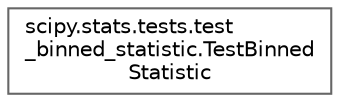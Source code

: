 digraph "Graphical Class Hierarchy"
{
 // LATEX_PDF_SIZE
  bgcolor="transparent";
  edge [fontname=Helvetica,fontsize=10,labelfontname=Helvetica,labelfontsize=10];
  node [fontname=Helvetica,fontsize=10,shape=box,height=0.2,width=0.4];
  rankdir="LR";
  Node0 [id="Node000000",label="scipy.stats.tests.test\l_binned_statistic.TestBinned\lStatistic",height=0.2,width=0.4,color="grey40", fillcolor="white", style="filled",URL="$d3/d2c/classscipy_1_1stats_1_1tests_1_1test__binned__statistic_1_1TestBinnedStatistic.html",tooltip=" "];
}
